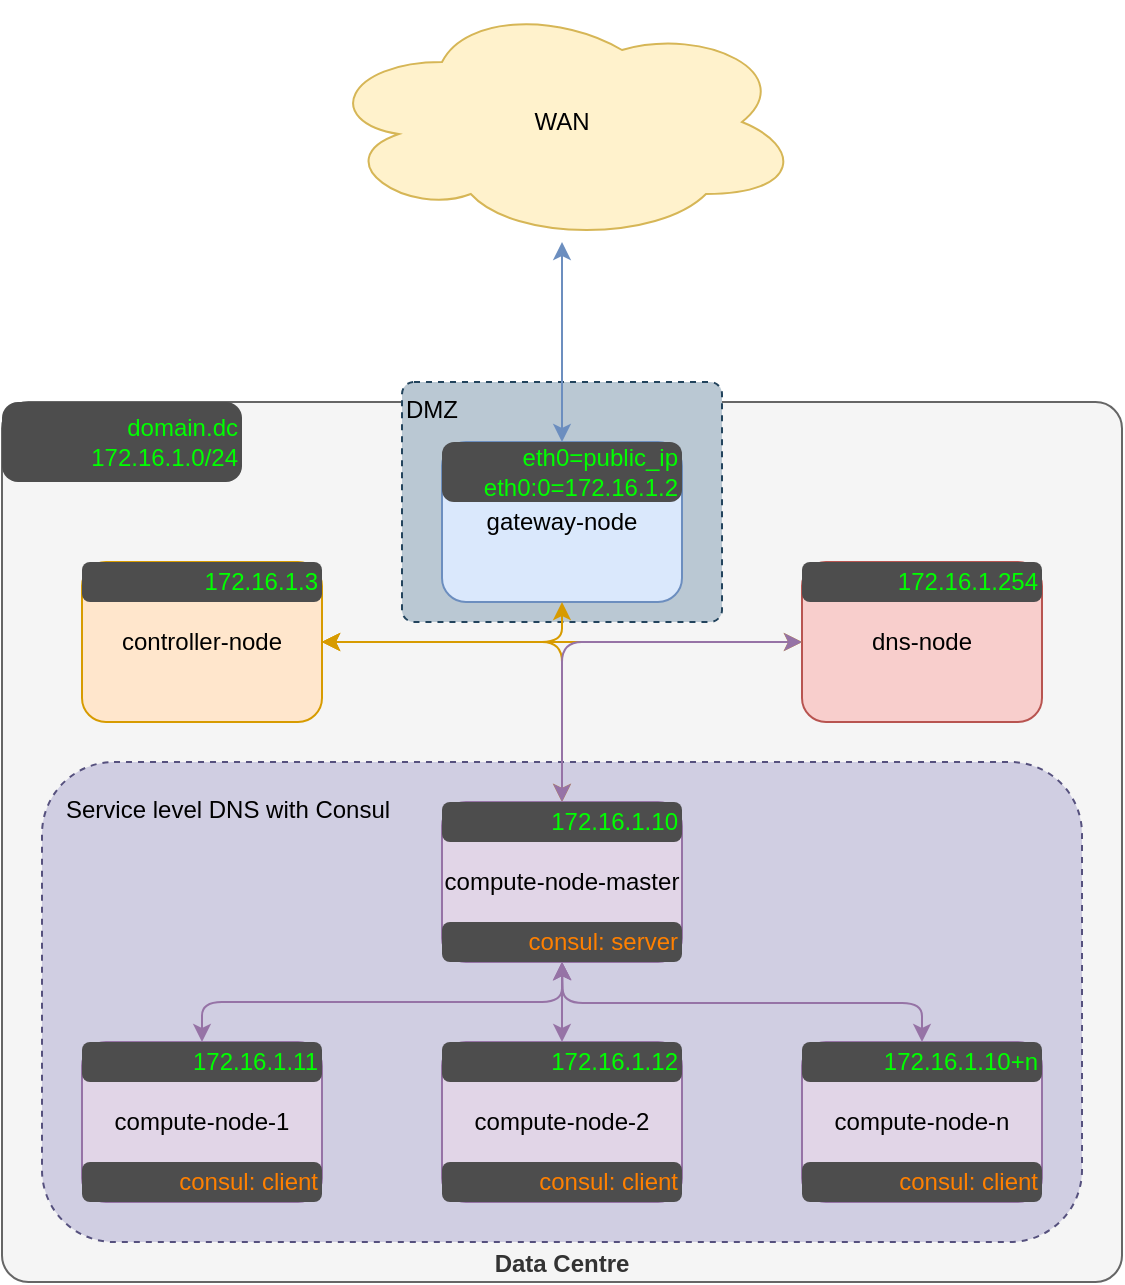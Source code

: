 <mxfile pages="1" version="11.1.4" type="device"><diagram id="E4vR7D6YiV3TlcFP4LsQ" name="Page-1"><mxGraphModel dx="724" dy="939" grid="1" gridSize="10" guides="1" tooltips="1" connect="1" arrows="1" fold="1" page="0" pageScale="1" pageWidth="827" pageHeight="1169" math="0" shadow="0"><root><mxCell id="0"/><mxCell id="1" parent="0"/><mxCell id="c4DoU6qSBaiS_s4_V55B-1" value="WAN" style="ellipse;shape=cloud;whiteSpace=wrap;html=1;fillColor=#fff2cc;strokeColor=#d6b656;" parent="1" vertex="1"><mxGeometry x="320" y="-40" width="240" height="120" as="geometry"/></mxCell><mxCell id="c4DoU6qSBaiS_s4_V55B-10" value="DataCentre" parent="0"/><mxCell id="c4DoU6qSBaiS_s4_V55B-3" value="Data Centre" style="rounded=1;whiteSpace=wrap;html=1;comic=0;shadow=0;glass=0;arcSize=3;fillColor=#f5f5f5;strokeColor=#666666;fontColor=#333333;labelPosition=center;verticalLabelPosition=middle;align=center;verticalAlign=bottom;spacingBottom=0;fontStyle=1" parent="c4DoU6qSBaiS_s4_V55B-10" vertex="1"><mxGeometry x="160" y="160" width="560" height="440" as="geometry"/></mxCell><mxCell id="c4DoU6qSBaiS_s4_V55B-16" value="Compute Node Boundary" parent="0"/><mxCell id="c4DoU6qSBaiS_s4_V55B-17" value="Service level DNS with Consul" style="rounded=1;whiteSpace=wrap;html=1;shadow=0;glass=0;comic=0;align=left;dashed=1;fillColor=#d0cee2;strokeColor=#56517e;verticalAlign=top;spacingLeft=10;spacingTop=10;" parent="c4DoU6qSBaiS_s4_V55B-16" vertex="1"><mxGeometry x="180" y="340" width="520" height="240" as="geometry"/></mxCell><mxCell id="c4DoU6qSBaiS_s4_V55B-11" value="Infrastructure Nodes" parent="0"/><mxCell id="c4DoU6qSBaiS_s4_V55B-5" value="DMZ" style="rounded=1;whiteSpace=wrap;html=1;comic=0;shadow=0;glass=0;arcSize=5;verticalAlign=top;labelPosition=center;verticalLabelPosition=middle;align=left;fillColor=#bac8d3;strokeColor=#23445d;dashed=1;" parent="c4DoU6qSBaiS_s4_V55B-11" vertex="1"><mxGeometry x="360" y="150" width="160" height="120" as="geometry"/></mxCell><mxCell id="c4DoU6qSBaiS_s4_V55B-6" value="gateway-node" style="rounded=1;whiteSpace=wrap;html=1;shadow=0;glass=0;comic=0;fillColor=#dae8fc;strokeColor=#6c8ebf;" parent="c4DoU6qSBaiS_s4_V55B-11" vertex="1"><mxGeometry x="380" y="180" width="120" height="80" as="geometry"/></mxCell><mxCell id="c4DoU6qSBaiS_s4_V55B-7" value="dns-node" style="rounded=1;whiteSpace=wrap;html=1;shadow=0;glass=0;comic=0;fillColor=#f8cecc;strokeColor=#b85450;" parent="c4DoU6qSBaiS_s4_V55B-11" vertex="1"><mxGeometry x="560" y="240" width="120" height="80" as="geometry"/></mxCell><mxCell id="c4DoU6qSBaiS_s4_V55B-8" value="controller-node" style="rounded=1;whiteSpace=wrap;html=1;shadow=0;glass=0;comic=0;fillColor=#ffe6cc;strokeColor=#d79b00;" parent="c4DoU6qSBaiS_s4_V55B-11" vertex="1"><mxGeometry x="200" y="240" width="120" height="80" as="geometry"/></mxCell><mxCell id="gTFhbWlev9EEdRLRz1ZX-4" value="" style="endArrow=classic;startArrow=classic;html=1;exitX=1;exitY=0.5;exitDx=0;exitDy=0;entryX=0.5;entryY=1;entryDx=0;entryDy=0;edgeStyle=orthogonalEdgeStyle;fillColor=#ffe6cc;strokeColor=#d79b00;" edge="1" parent="c4DoU6qSBaiS_s4_V55B-11" source="c4DoU6qSBaiS_s4_V55B-8" target="c4DoU6qSBaiS_s4_V55B-6"><mxGeometry width="50" height="50" relative="1" as="geometry"><mxPoint x="310" y="310" as="sourcePoint"/><mxPoint x="360" y="260" as="targetPoint"/></mxGeometry></mxCell><mxCell id="gTFhbWlev9EEdRLRz1ZX-5" value="" style="endArrow=classic;startArrow=classic;html=1;exitX=1;exitY=0.5;exitDx=0;exitDy=0;fillColor=#ffe6cc;strokeColor=#d79b00;" edge="1" parent="c4DoU6qSBaiS_s4_V55B-11" source="c4DoU6qSBaiS_s4_V55B-8" target="c4DoU6qSBaiS_s4_V55B-7"><mxGeometry width="50" height="50" relative="1" as="geometry"><mxPoint x="330" y="290" as="sourcePoint"/><mxPoint x="450" y="270" as="targetPoint"/></mxGeometry></mxCell><mxCell id="gTFhbWlev9EEdRLRz1ZX-6" value="" style="endArrow=classic;startArrow=classic;html=1;exitX=1;exitY=0.5;exitDx=0;exitDy=0;entryX=0.5;entryY=0;entryDx=0;entryDy=0;edgeStyle=orthogonalEdgeStyle;fillColor=#ffe6cc;strokeColor=#d79b00;" edge="1" parent="c4DoU6qSBaiS_s4_V55B-11" source="c4DoU6qSBaiS_s4_V55B-8" target="c4DoU6qSBaiS_s4_V55B-9"><mxGeometry width="50" height="50" relative="1" as="geometry"><mxPoint x="330" y="290" as="sourcePoint"/><mxPoint x="570" y="290" as="targetPoint"/></mxGeometry></mxCell><mxCell id="c4DoU6qSBaiS_s4_V55B-31" value="" style="endArrow=classic;startArrow=classic;html=1;fontColor=#FF8000;fillColor=#dae8fc;strokeColor=#6c8ebf;exitX=0.5;exitY=0;exitDx=0;exitDy=0;" parent="c4DoU6qSBaiS_s4_V55B-11" source="c4DoU6qSBaiS_s4_V55B-6" target="c4DoU6qSBaiS_s4_V55B-1" edge="1"><mxGeometry width="50" height="50" relative="1" as="geometry"><mxPoint x="470" y="130" as="sourcePoint"/><mxPoint x="470" y="50" as="targetPoint"/></mxGeometry></mxCell><mxCell id="c4DoU6qSBaiS_s4_V55B-12" value="Compute Nodes" parent="0"/><mxCell id="c4DoU6qSBaiS_s4_V55B-9" value="compute-node-master" style="rounded=1;whiteSpace=wrap;html=1;shadow=0;glass=0;comic=0;fillColor=#e1d5e7;strokeColor=#9673a6;" parent="c4DoU6qSBaiS_s4_V55B-12" vertex="1"><mxGeometry x="380" y="360" width="120" height="80" as="geometry"/></mxCell><mxCell id="c4DoU6qSBaiS_s4_V55B-13" value="&lt;span style=&quot;white-space: normal&quot;&gt;compute-node-2&lt;/span&gt;" style="rounded=1;whiteSpace=wrap;html=1;shadow=0;glass=0;comic=0;fillColor=#e1d5e7;strokeColor=#9673a6;" parent="c4DoU6qSBaiS_s4_V55B-12" vertex="1"><mxGeometry x="380" y="480" width="120" height="80" as="geometry"/></mxCell><mxCell id="c4DoU6qSBaiS_s4_V55B-14" value="&lt;span style=&quot;white-space: normal&quot;&gt;compute-node-n&lt;/span&gt;" style="rounded=1;whiteSpace=wrap;html=1;shadow=0;glass=0;comic=0;fillColor=#e1d5e7;strokeColor=#9673a6;" parent="c4DoU6qSBaiS_s4_V55B-12" vertex="1"><mxGeometry x="560" y="480" width="120" height="80" as="geometry"/></mxCell><mxCell id="c4DoU6qSBaiS_s4_V55B-15" value="compute-node-1" style="rounded=1;whiteSpace=wrap;html=1;shadow=0;glass=0;comic=0;fillColor=#e1d5e7;strokeColor=#9673a6;" parent="c4DoU6qSBaiS_s4_V55B-12" vertex="1"><mxGeometry x="200" y="480" width="120" height="80" as="geometry"/></mxCell><mxCell id="gTFhbWlev9EEdRLRz1ZX-7" value="" style="endArrow=classic;startArrow=classic;html=1;exitX=0;exitY=0.5;exitDx=0;exitDy=0;edgeStyle=orthogonalEdgeStyle;fillColor=#e1d5e7;strokeColor=#9673a6;entryX=0.5;entryY=0;entryDx=0;entryDy=0;" edge="1" parent="c4DoU6qSBaiS_s4_V55B-12" source="c4DoU6qSBaiS_s4_V55B-7" target="c4DoU6qSBaiS_s4_V55B-9"><mxGeometry width="50" height="50" relative="1" as="geometry"><mxPoint x="264" y="489" as="sourcePoint"/><mxPoint x="450" y="450" as="targetPoint"/></mxGeometry></mxCell><mxCell id="gTFhbWlev9EEdRLRz1ZX-8" value="" style="endArrow=classic;startArrow=classic;html=1;exitX=0.5;exitY=0;exitDx=0;exitDy=0;entryX=0.5;entryY=1;entryDx=0;entryDy=0;fillColor=#e1d5e7;strokeColor=#9673a6;edgeStyle=orthogonalEdgeStyle;" edge="1" parent="c4DoU6qSBaiS_s4_V55B-12" source="c4DoU6qSBaiS_s4_V55B-15" target="c4DoU6qSBaiS_s4_V55B-9"><mxGeometry width="50" height="50" relative="1" as="geometry"><mxPoint x="240" y="480" as="sourcePoint"/><mxPoint x="290" y="430" as="targetPoint"/></mxGeometry></mxCell><mxCell id="gTFhbWlev9EEdRLRz1ZX-9" value="" style="endArrow=classic;startArrow=classic;html=1;exitX=0.5;exitY=0;exitDx=0;exitDy=0;entryX=0.5;entryY=1;entryDx=0;entryDy=0;fillColor=#e1d5e7;strokeColor=#9673a6;edgeStyle=orthogonalEdgeStyle;" edge="1" parent="c4DoU6qSBaiS_s4_V55B-12" source="c4DoU6qSBaiS_s4_V55B-13" target="c4DoU6qSBaiS_s4_V55B-9"><mxGeometry width="50" height="50" relative="1" as="geometry"><mxPoint x="270" y="490" as="sourcePoint"/><mxPoint x="450" y="450" as="targetPoint"/></mxGeometry></mxCell><mxCell id="gTFhbWlev9EEdRLRz1ZX-10" value="" style="endArrow=classic;startArrow=classic;html=1;exitX=0.5;exitY=0;exitDx=0;exitDy=0;fillColor=#e1d5e7;strokeColor=#9673a6;edgeStyle=orthogonalEdgeStyle;" edge="1" parent="c4DoU6qSBaiS_s4_V55B-12" source="c4DoU6qSBaiS_s4_V55B-14"><mxGeometry width="50" height="50" relative="1" as="geometry"><mxPoint x="450" y="490" as="sourcePoint"/><mxPoint x="440" y="440" as="targetPoint"/></mxGeometry></mxCell><mxCell id="c4DoU6qSBaiS_s4_V55B-20" value="ip addresses" parent="0"/><mxCell id="c4DoU6qSBaiS_s4_V55B-19" value="eth0=public_ip&lt;br&gt;eth0:0=172.16.1.2" style="rounded=1;whiteSpace=wrap;html=1;shadow=0;glass=0;dashed=1;comic=0;fillColor=#4D4D4D;align=right;arcSize=20;fontColor=#00FF00;strokeColor=none;" parent="c4DoU6qSBaiS_s4_V55B-20" vertex="1"><mxGeometry x="380" y="180" width="120" height="30" as="geometry"/></mxCell><mxCell id="c4DoU6qSBaiS_s4_V55B-18" value="domain.dc&lt;br&gt;172.16.1.0/24" style="rounded=1;whiteSpace=wrap;html=1;shadow=0;glass=0;dashed=1;comic=0;fillColor=#4D4D4D;align=right;arcSize=20;fontColor=#00FF00;strokeColor=none;" parent="c4DoU6qSBaiS_s4_V55B-20" vertex="1"><mxGeometry x="160" y="160" width="120" height="40" as="geometry"/></mxCell><mxCell id="c4DoU6qSBaiS_s4_V55B-21" value="172.16.1.3" style="rounded=1;whiteSpace=wrap;html=1;shadow=0;glass=0;dashed=1;comic=0;fillColor=#4D4D4D;align=right;arcSize=20;fontColor=#00FF00;strokeColor=none;" parent="c4DoU6qSBaiS_s4_V55B-20" vertex="1"><mxGeometry x="200" y="240" width="120" height="20" as="geometry"/></mxCell><mxCell id="c4DoU6qSBaiS_s4_V55B-22" value="172.16.1.254" style="rounded=1;whiteSpace=wrap;html=1;shadow=0;glass=0;dashed=1;comic=0;fillColor=#4D4D4D;align=right;arcSize=20;fontColor=#00FF00;strokeColor=none;" parent="c4DoU6qSBaiS_s4_V55B-20" vertex="1"><mxGeometry x="560" y="240" width="120" height="20" as="geometry"/></mxCell><mxCell id="c4DoU6qSBaiS_s4_V55B-23" value="172.16.1.10" style="rounded=1;whiteSpace=wrap;html=1;shadow=0;glass=0;dashed=1;comic=0;fillColor=#4D4D4D;align=right;arcSize=20;fontColor=#00FF00;strokeColor=none;" parent="c4DoU6qSBaiS_s4_V55B-20" vertex="1"><mxGeometry x="380" y="360" width="120" height="20" as="geometry"/></mxCell><mxCell id="c4DoU6qSBaiS_s4_V55B-24" value="172.16.1.11" style="rounded=1;whiteSpace=wrap;html=1;shadow=0;glass=0;dashed=1;comic=0;fillColor=#4D4D4D;align=right;arcSize=20;fontColor=#00FF00;strokeColor=none;" parent="c4DoU6qSBaiS_s4_V55B-20" vertex="1"><mxGeometry x="200" y="480" width="120" height="20" as="geometry"/></mxCell><mxCell id="c4DoU6qSBaiS_s4_V55B-25" value="172.16.1.12" style="rounded=1;whiteSpace=wrap;html=1;shadow=0;glass=0;dashed=1;comic=0;fillColor=#4D4D4D;align=right;arcSize=20;fontColor=#00FF00;strokeColor=none;" parent="c4DoU6qSBaiS_s4_V55B-20" vertex="1"><mxGeometry x="380" y="480" width="120" height="20" as="geometry"/></mxCell><mxCell id="c4DoU6qSBaiS_s4_V55B-26" value="172.16.1.10+n" style="rounded=1;whiteSpace=wrap;html=1;shadow=0;glass=0;dashed=1;comic=0;fillColor=#4D4D4D;align=right;arcSize=20;fontColor=#00FF00;strokeColor=none;" parent="c4DoU6qSBaiS_s4_V55B-20" vertex="1"><mxGeometry x="560" y="480" width="120" height="20" as="geometry"/></mxCell><mxCell id="c4DoU6qSBaiS_s4_V55B-27" value="consul: server" style="rounded=1;whiteSpace=wrap;html=1;shadow=0;glass=0;dashed=1;comic=0;fillColor=#4D4D4D;align=right;arcSize=20;fontColor=#FF8000;strokeColor=none;" parent="c4DoU6qSBaiS_s4_V55B-20" vertex="1"><mxGeometry x="380" y="420" width="120" height="20" as="geometry"/></mxCell><mxCell id="c4DoU6qSBaiS_s4_V55B-28" value="consul: client" style="rounded=1;whiteSpace=wrap;html=1;shadow=0;glass=0;dashed=1;comic=0;fillColor=#4D4D4D;align=right;arcSize=20;fontColor=#FF8000;strokeColor=none;" parent="c4DoU6qSBaiS_s4_V55B-20" vertex="1"><mxGeometry x="200" y="540" width="120" height="20" as="geometry"/></mxCell><mxCell id="c4DoU6qSBaiS_s4_V55B-29" value="consul: client" style="rounded=1;whiteSpace=wrap;html=1;shadow=0;glass=0;dashed=1;comic=0;fillColor=#4D4D4D;align=right;arcSize=20;fontColor=#FF8000;strokeColor=none;" parent="c4DoU6qSBaiS_s4_V55B-20" vertex="1"><mxGeometry x="380" y="540" width="120" height="20" as="geometry"/></mxCell><mxCell id="c4DoU6qSBaiS_s4_V55B-30" value="consul: client" style="rounded=1;whiteSpace=wrap;html=1;shadow=0;glass=0;dashed=1;comic=0;fillColor=#4D4D4D;align=right;arcSize=20;fontColor=#FF8000;strokeColor=none;" parent="c4DoU6qSBaiS_s4_V55B-20" vertex="1"><mxGeometry x="560" y="540" width="120" height="20" as="geometry"/></mxCell></root></mxGraphModel></diagram></mxfile>